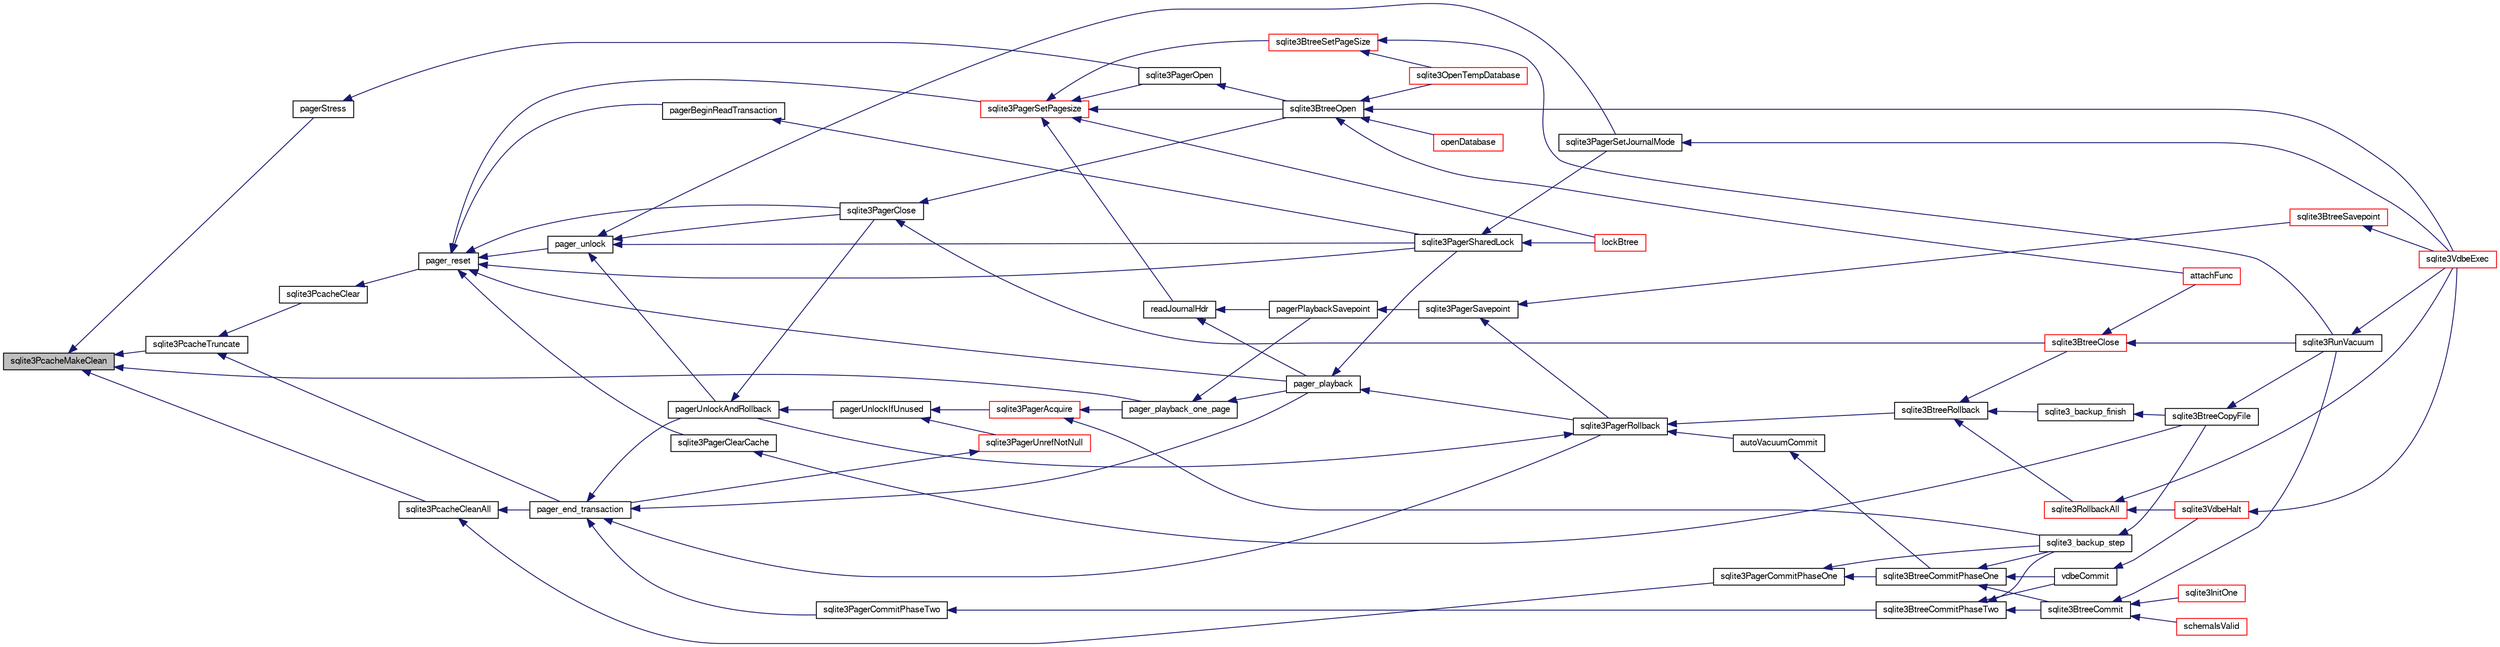 digraph "sqlite3PcacheMakeClean"
{
  edge [fontname="FreeSans",fontsize="10",labelfontname="FreeSans",labelfontsize="10"];
  node [fontname="FreeSans",fontsize="10",shape=record];
  rankdir="LR";
  Node654892 [label="sqlite3PcacheMakeClean",height=0.2,width=0.4,color="black", fillcolor="grey75", style="filled", fontcolor="black"];
  Node654892 -> Node654893 [dir="back",color="midnightblue",fontsize="10",style="solid",fontname="FreeSans"];
  Node654893 [label="sqlite3PcacheCleanAll",height=0.2,width=0.4,color="black", fillcolor="white", style="filled",URL="$sqlite3_8c.html#a65aa4d4f73373a161a96fafe219b86a7"];
  Node654893 -> Node654894 [dir="back",color="midnightblue",fontsize="10",style="solid",fontname="FreeSans"];
  Node654894 [label="pager_end_transaction",height=0.2,width=0.4,color="black", fillcolor="white", style="filled",URL="$sqlite3_8c.html#a0814e2cfab386b1e3ba74528870339fe"];
  Node654894 -> Node654895 [dir="back",color="midnightblue",fontsize="10",style="solid",fontname="FreeSans"];
  Node654895 [label="pagerUnlockAndRollback",height=0.2,width=0.4,color="black", fillcolor="white", style="filled",URL="$sqlite3_8c.html#a02d96b7bf62c3b13ba905d168914518c"];
  Node654895 -> Node654896 [dir="back",color="midnightblue",fontsize="10",style="solid",fontname="FreeSans"];
  Node654896 [label="sqlite3PagerClose",height=0.2,width=0.4,color="black", fillcolor="white", style="filled",URL="$sqlite3_8c.html#af94b1f96b60689fd09422cce2c85f53f"];
  Node654896 -> Node654897 [dir="back",color="midnightblue",fontsize="10",style="solid",fontname="FreeSans"];
  Node654897 [label="sqlite3BtreeOpen",height=0.2,width=0.4,color="black", fillcolor="white", style="filled",URL="$sqlite3_8c.html#a13dcb44dc34af6ce9d38de9c5aa975f9"];
  Node654897 -> Node654898 [dir="back",color="midnightblue",fontsize="10",style="solid",fontname="FreeSans"];
  Node654898 [label="sqlite3VdbeExec",height=0.2,width=0.4,color="red", fillcolor="white", style="filled",URL="$sqlite3_8c.html#a8ce40a614bdc56719c4d642b1e4dfb21"];
  Node654897 -> Node654926 [dir="back",color="midnightblue",fontsize="10",style="solid",fontname="FreeSans"];
  Node654926 [label="attachFunc",height=0.2,width=0.4,color="red", fillcolor="white", style="filled",URL="$sqlite3_8c.html#a69cb751a7da501b9a0aa37e0d7c3eaf7"];
  Node654897 -> Node655159 [dir="back",color="midnightblue",fontsize="10",style="solid",fontname="FreeSans"];
  Node655159 [label="sqlite3OpenTempDatabase",height=0.2,width=0.4,color="red", fillcolor="white", style="filled",URL="$sqlite3_8c.html#aaf3088380b731428b72d3b5777f93755"];
  Node654897 -> Node655133 [dir="back",color="midnightblue",fontsize="10",style="solid",fontname="FreeSans"];
  Node655133 [label="openDatabase",height=0.2,width=0.4,color="red", fillcolor="white", style="filled",URL="$sqlite3_8c.html#a6a9c3bc3a64234e863413f41db473758"];
  Node654896 -> Node655164 [dir="back",color="midnightblue",fontsize="10",style="solid",fontname="FreeSans"];
  Node655164 [label="sqlite3BtreeClose",height=0.2,width=0.4,color="red", fillcolor="white", style="filled",URL="$sqlite3_8c.html#a729b65009b66a99200496b09c124df01"];
  Node655164 -> Node654926 [dir="back",color="midnightblue",fontsize="10",style="solid",fontname="FreeSans"];
  Node655164 -> Node655084 [dir="back",color="midnightblue",fontsize="10",style="solid",fontname="FreeSans"];
  Node655084 [label="sqlite3RunVacuum",height=0.2,width=0.4,color="black", fillcolor="white", style="filled",URL="$sqlite3_8c.html#a5e83ddc7b3e7e8e79ad5d1fc92de1d2f"];
  Node655084 -> Node654898 [dir="back",color="midnightblue",fontsize="10",style="solid",fontname="FreeSans"];
  Node654895 -> Node655169 [dir="back",color="midnightblue",fontsize="10",style="solid",fontname="FreeSans"];
  Node655169 [label="pagerUnlockIfUnused",height=0.2,width=0.4,color="black", fillcolor="white", style="filled",URL="$sqlite3_8c.html#abf547f4276efb6f10262f7fde1e4d065"];
  Node655169 -> Node655170 [dir="back",color="midnightblue",fontsize="10",style="solid",fontname="FreeSans"];
  Node655170 [label="sqlite3PagerAcquire",height=0.2,width=0.4,color="red", fillcolor="white", style="filled",URL="$sqlite3_8c.html#a22a53daafd2bd778cda390312651f994"];
  Node655170 -> Node655171 [dir="back",color="midnightblue",fontsize="10",style="solid",fontname="FreeSans"];
  Node655171 [label="pager_playback_one_page",height=0.2,width=0.4,color="black", fillcolor="white", style="filled",URL="$sqlite3_8c.html#adfca1dee9939482792fe2b4ed982d00e"];
  Node655171 -> Node655172 [dir="back",color="midnightblue",fontsize="10",style="solid",fontname="FreeSans"];
  Node655172 [label="pager_playback",height=0.2,width=0.4,color="black", fillcolor="white", style="filled",URL="$sqlite3_8c.html#a9d9a750a9fc76eb4b668c8a16b164a65"];
  Node655172 -> Node655173 [dir="back",color="midnightblue",fontsize="10",style="solid",fontname="FreeSans"];
  Node655173 [label="sqlite3PagerSharedLock",height=0.2,width=0.4,color="black", fillcolor="white", style="filled",URL="$sqlite3_8c.html#a58c197b629fb6eaacf96c7add57c70df"];
  Node655173 -> Node655174 [dir="back",color="midnightblue",fontsize="10",style="solid",fontname="FreeSans"];
  Node655174 [label="sqlite3PagerSetJournalMode",height=0.2,width=0.4,color="black", fillcolor="white", style="filled",URL="$sqlite3_8c.html#afb929a0a4553cda84de16180ddbd09f7"];
  Node655174 -> Node654898 [dir="back",color="midnightblue",fontsize="10",style="solid",fontname="FreeSans"];
  Node655173 -> Node655175 [dir="back",color="midnightblue",fontsize="10",style="solid",fontname="FreeSans"];
  Node655175 [label="lockBtree",height=0.2,width=0.4,color="red", fillcolor="white", style="filled",URL="$sqlite3_8c.html#a5b808194d3178be15705a420265cee9d"];
  Node655172 -> Node655178 [dir="back",color="midnightblue",fontsize="10",style="solid",fontname="FreeSans"];
  Node655178 [label="sqlite3PagerRollback",height=0.2,width=0.4,color="black", fillcolor="white", style="filled",URL="$sqlite3_8c.html#afdd2ecbb97b7a716892ff6bd10c7dfd0"];
  Node655178 -> Node654895 [dir="back",color="midnightblue",fontsize="10",style="solid",fontname="FreeSans"];
  Node655178 -> Node655179 [dir="back",color="midnightblue",fontsize="10",style="solid",fontname="FreeSans"];
  Node655179 [label="autoVacuumCommit",height=0.2,width=0.4,color="black", fillcolor="white", style="filled",URL="$sqlite3_8c.html#a809d22c6311135ae3048adf41febaef0"];
  Node655179 -> Node655180 [dir="back",color="midnightblue",fontsize="10",style="solid",fontname="FreeSans"];
  Node655180 [label="sqlite3BtreeCommitPhaseOne",height=0.2,width=0.4,color="black", fillcolor="white", style="filled",URL="$sqlite3_8c.html#ae266cba101e64ad99a166f237532e262"];
  Node655180 -> Node655181 [dir="back",color="midnightblue",fontsize="10",style="solid",fontname="FreeSans"];
  Node655181 [label="sqlite3BtreeCommit",height=0.2,width=0.4,color="black", fillcolor="white", style="filled",URL="$sqlite3_8c.html#a8e56ab314556935f9f73080147d26419"];
  Node655181 -> Node654924 [dir="back",color="midnightblue",fontsize="10",style="solid",fontname="FreeSans"];
  Node654924 [label="sqlite3InitOne",height=0.2,width=0.4,color="red", fillcolor="white", style="filled",URL="$sqlite3_8c.html#ac4318b25df65269906b0379251fe9b85"];
  Node655181 -> Node655109 [dir="back",color="midnightblue",fontsize="10",style="solid",fontname="FreeSans"];
  Node655109 [label="schemaIsValid",height=0.2,width=0.4,color="red", fillcolor="white", style="filled",URL="$sqlite3_8c.html#a7c466fe28e7ca6f46b8bf72c46d9738d"];
  Node655181 -> Node655084 [dir="back",color="midnightblue",fontsize="10",style="solid",fontname="FreeSans"];
  Node655180 -> Node655111 [dir="back",color="midnightblue",fontsize="10",style="solid",fontname="FreeSans"];
  Node655111 [label="sqlite3_backup_step",height=0.2,width=0.4,color="black", fillcolor="white", style="filled",URL="$sqlite3_8h.html#a1699b75e98d082eebc465a9e64c35269"];
  Node655111 -> Node655112 [dir="back",color="midnightblue",fontsize="10",style="solid",fontname="FreeSans"];
  Node655112 [label="sqlite3BtreeCopyFile",height=0.2,width=0.4,color="black", fillcolor="white", style="filled",URL="$sqlite3_8c.html#a4d9e19a79f0d5c1dfcef0bd137ae83f9"];
  Node655112 -> Node655084 [dir="back",color="midnightblue",fontsize="10",style="solid",fontname="FreeSans"];
  Node655180 -> Node655182 [dir="back",color="midnightblue",fontsize="10",style="solid",fontname="FreeSans"];
  Node655182 [label="vdbeCommit",height=0.2,width=0.4,color="black", fillcolor="white", style="filled",URL="$sqlite3_8c.html#a5d7f1e0625451b987728f600cfe1b92d"];
  Node655182 -> Node655117 [dir="back",color="midnightblue",fontsize="10",style="solid",fontname="FreeSans"];
  Node655117 [label="sqlite3VdbeHalt",height=0.2,width=0.4,color="red", fillcolor="white", style="filled",URL="$sqlite3_8c.html#a8d1d99703d999190fbc35ecc981cb709"];
  Node655117 -> Node654898 [dir="back",color="midnightblue",fontsize="10",style="solid",fontname="FreeSans"];
  Node655178 -> Node655183 [dir="back",color="midnightblue",fontsize="10",style="solid",fontname="FreeSans"];
  Node655183 [label="sqlite3BtreeRollback",height=0.2,width=0.4,color="black", fillcolor="white", style="filled",URL="$sqlite3_8c.html#a317473acdafdd688385c8954f09de186"];
  Node655183 -> Node655164 [dir="back",color="midnightblue",fontsize="10",style="solid",fontname="FreeSans"];
  Node655183 -> Node655128 [dir="back",color="midnightblue",fontsize="10",style="solid",fontname="FreeSans"];
  Node655128 [label="sqlite3_backup_finish",height=0.2,width=0.4,color="black", fillcolor="white", style="filled",URL="$sqlite3_8h.html#a176857dd58d99be53b6d7305533e0048"];
  Node655128 -> Node655112 [dir="back",color="midnightblue",fontsize="10",style="solid",fontname="FreeSans"];
  Node655183 -> Node655116 [dir="back",color="midnightblue",fontsize="10",style="solid",fontname="FreeSans"];
  Node655116 [label="sqlite3RollbackAll",height=0.2,width=0.4,color="red", fillcolor="white", style="filled",URL="$sqlite3_8c.html#ad902dd388d73208539f557962e3fe6bb"];
  Node655116 -> Node655117 [dir="back",color="midnightblue",fontsize="10",style="solid",fontname="FreeSans"];
  Node655116 -> Node654898 [dir="back",color="midnightblue",fontsize="10",style="solid",fontname="FreeSans"];
  Node655171 -> Node655184 [dir="back",color="midnightblue",fontsize="10",style="solid",fontname="FreeSans"];
  Node655184 [label="pagerPlaybackSavepoint",height=0.2,width=0.4,color="black", fillcolor="white", style="filled",URL="$sqlite3_8c.html#aedf76c3b6661c4244cc3e2c5464fd12e"];
  Node655184 -> Node655185 [dir="back",color="midnightblue",fontsize="10",style="solid",fontname="FreeSans"];
  Node655185 [label="sqlite3PagerSavepoint",height=0.2,width=0.4,color="black", fillcolor="white", style="filled",URL="$sqlite3_8c.html#a8b5f1920b6a8b564a47e243868f2c8d4"];
  Node655185 -> Node655178 [dir="back",color="midnightblue",fontsize="10",style="solid",fontname="FreeSans"];
  Node655185 -> Node655186 [dir="back",color="midnightblue",fontsize="10",style="solid",fontname="FreeSans"];
  Node655186 [label="sqlite3BtreeSavepoint",height=0.2,width=0.4,color="red", fillcolor="white", style="filled",URL="$sqlite3_8c.html#a4580edf7e5192abf64317a3931972115"];
  Node655186 -> Node654898 [dir="back",color="midnightblue",fontsize="10",style="solid",fontname="FreeSans"];
  Node655170 -> Node655111 [dir="back",color="midnightblue",fontsize="10",style="solid",fontname="FreeSans"];
  Node655169 -> Node655243 [dir="back",color="midnightblue",fontsize="10",style="solid",fontname="FreeSans"];
  Node655243 [label="sqlite3PagerUnrefNotNull",height=0.2,width=0.4,color="red", fillcolor="white", style="filled",URL="$sqlite3_8c.html#a4b314f96f09f5c68c94672e420e31ab9"];
  Node655243 -> Node654894 [dir="back",color="midnightblue",fontsize="10",style="solid",fontname="FreeSans"];
  Node654894 -> Node655172 [dir="back",color="midnightblue",fontsize="10",style="solid",fontname="FreeSans"];
  Node654894 -> Node655279 [dir="back",color="midnightblue",fontsize="10",style="solid",fontname="FreeSans"];
  Node655279 [label="sqlite3PagerCommitPhaseTwo",height=0.2,width=0.4,color="black", fillcolor="white", style="filled",URL="$sqlite3_8c.html#a18af1df44bbc3ae598f0559f6fc5861e"];
  Node655279 -> Node655273 [dir="back",color="midnightblue",fontsize="10",style="solid",fontname="FreeSans"];
  Node655273 [label="sqlite3BtreeCommitPhaseTwo",height=0.2,width=0.4,color="black", fillcolor="white", style="filled",URL="$sqlite3_8c.html#a84764f43cb4ca50bcac1fc674e8d6dd9"];
  Node655273 -> Node655181 [dir="back",color="midnightblue",fontsize="10",style="solid",fontname="FreeSans"];
  Node655273 -> Node655111 [dir="back",color="midnightblue",fontsize="10",style="solid",fontname="FreeSans"];
  Node655273 -> Node655182 [dir="back",color="midnightblue",fontsize="10",style="solid",fontname="FreeSans"];
  Node654894 -> Node655178 [dir="back",color="midnightblue",fontsize="10",style="solid",fontname="FreeSans"];
  Node654893 -> Node655248 [dir="back",color="midnightblue",fontsize="10",style="solid",fontname="FreeSans"];
  Node655248 [label="sqlite3PagerCommitPhaseOne",height=0.2,width=0.4,color="black", fillcolor="white", style="filled",URL="$sqlite3_8c.html#a2baf986bff9120486e9acc5951494ea7"];
  Node655248 -> Node655180 [dir="back",color="midnightblue",fontsize="10",style="solid",fontname="FreeSans"];
  Node655248 -> Node655111 [dir="back",color="midnightblue",fontsize="10",style="solid",fontname="FreeSans"];
  Node654892 -> Node655280 [dir="back",color="midnightblue",fontsize="10",style="solid",fontname="FreeSans"];
  Node655280 [label="sqlite3PcacheTruncate",height=0.2,width=0.4,color="black", fillcolor="white", style="filled",URL="$sqlite3_8c.html#aa25da46a83609c408a14977a087af782"];
  Node655280 -> Node655281 [dir="back",color="midnightblue",fontsize="10",style="solid",fontname="FreeSans"];
  Node655281 [label="sqlite3PcacheClear",height=0.2,width=0.4,color="black", fillcolor="white", style="filled",URL="$sqlite3_8c.html#ae4bcea77d6c756c9ad6ef25739172928"];
  Node655281 -> Node655282 [dir="back",color="midnightblue",fontsize="10",style="solid",fontname="FreeSans"];
  Node655282 [label="pager_reset",height=0.2,width=0.4,color="black", fillcolor="white", style="filled",URL="$sqlite3_8c.html#a80434ecc2e0b58eea05c79b1690be582"];
  Node655282 -> Node655283 [dir="back",color="midnightblue",fontsize="10",style="solid",fontname="FreeSans"];
  Node655283 [label="pager_unlock",height=0.2,width=0.4,color="black", fillcolor="white", style="filled",URL="$sqlite3_8c.html#a5b54bd09bd76fa68eb6310fbf9bbaf20"];
  Node655283 -> Node654895 [dir="back",color="midnightblue",fontsize="10",style="solid",fontname="FreeSans"];
  Node655283 -> Node654896 [dir="back",color="midnightblue",fontsize="10",style="solid",fontname="FreeSans"];
  Node655283 -> Node655173 [dir="back",color="midnightblue",fontsize="10",style="solid",fontname="FreeSans"];
  Node655283 -> Node655174 [dir="back",color="midnightblue",fontsize="10",style="solid",fontname="FreeSans"];
  Node655282 -> Node655172 [dir="back",color="midnightblue",fontsize="10",style="solid",fontname="FreeSans"];
  Node655282 -> Node655284 [dir="back",color="midnightblue",fontsize="10",style="solid",fontname="FreeSans"];
  Node655284 [label="pagerBeginReadTransaction",height=0.2,width=0.4,color="black", fillcolor="white", style="filled",URL="$sqlite3_8c.html#a4a484b6c404f96050418d965e3cc17a1"];
  Node655284 -> Node655173 [dir="back",color="midnightblue",fontsize="10",style="solid",fontname="FreeSans"];
  Node655282 -> Node655285 [dir="back",color="midnightblue",fontsize="10",style="solid",fontname="FreeSans"];
  Node655285 [label="sqlite3PagerSetPagesize",height=0.2,width=0.4,color="red", fillcolor="white", style="filled",URL="$sqlite3_8c.html#ab668348d5dcc0382c247c74b6358f16e"];
  Node655285 -> Node655286 [dir="back",color="midnightblue",fontsize="10",style="solid",fontname="FreeSans"];
  Node655286 [label="readJournalHdr",height=0.2,width=0.4,color="black", fillcolor="white", style="filled",URL="$sqlite3_8c.html#a4367a6db0dfbaacd476aeecccc99904b"];
  Node655286 -> Node655172 [dir="back",color="midnightblue",fontsize="10",style="solid",fontname="FreeSans"];
  Node655286 -> Node655184 [dir="back",color="midnightblue",fontsize="10",style="solid",fontname="FreeSans"];
  Node655285 -> Node655261 [dir="back",color="midnightblue",fontsize="10",style="solid",fontname="FreeSans"];
  Node655261 [label="sqlite3PagerOpen",height=0.2,width=0.4,color="black", fillcolor="white", style="filled",URL="$sqlite3_8c.html#a5b4a74e8a1754922c482b7af19b30611"];
  Node655261 -> Node654897 [dir="back",color="midnightblue",fontsize="10",style="solid",fontname="FreeSans"];
  Node655285 -> Node654897 [dir="back",color="midnightblue",fontsize="10",style="solid",fontname="FreeSans"];
  Node655285 -> Node655287 [dir="back",color="midnightblue",fontsize="10",style="solid",fontname="FreeSans"];
  Node655287 [label="sqlite3BtreeSetPageSize",height=0.2,width=0.4,color="red", fillcolor="white", style="filled",URL="$sqlite3_8c.html#ad9c65e8377c831a80e0ac1f108c43f3e"];
  Node655287 -> Node655159 [dir="back",color="midnightblue",fontsize="10",style="solid",fontname="FreeSans"];
  Node655287 -> Node655084 [dir="back",color="midnightblue",fontsize="10",style="solid",fontname="FreeSans"];
  Node655285 -> Node655175 [dir="back",color="midnightblue",fontsize="10",style="solid",fontname="FreeSans"];
  Node655282 -> Node654896 [dir="back",color="midnightblue",fontsize="10",style="solid",fontname="FreeSans"];
  Node655282 -> Node655173 [dir="back",color="midnightblue",fontsize="10",style="solid",fontname="FreeSans"];
  Node655282 -> Node655290 [dir="back",color="midnightblue",fontsize="10",style="solid",fontname="FreeSans"];
  Node655290 [label="sqlite3PagerClearCache",height=0.2,width=0.4,color="black", fillcolor="white", style="filled",URL="$sqlite3_8c.html#a4a63ac64849ad46ad5a539332c43f494"];
  Node655290 -> Node655112 [dir="back",color="midnightblue",fontsize="10",style="solid",fontname="FreeSans"];
  Node655280 -> Node654894 [dir="back",color="midnightblue",fontsize="10",style="solid",fontname="FreeSans"];
  Node654892 -> Node655171 [dir="back",color="midnightblue",fontsize="10",style="solid",fontname="FreeSans"];
  Node654892 -> Node655260 [dir="back",color="midnightblue",fontsize="10",style="solid",fontname="FreeSans"];
  Node655260 [label="pagerStress",height=0.2,width=0.4,color="black", fillcolor="white", style="filled",URL="$sqlite3_8c.html#abb21a3a371038e9e3e69af0f21a1b386"];
  Node655260 -> Node655261 [dir="back",color="midnightblue",fontsize="10",style="solid",fontname="FreeSans"];
}
